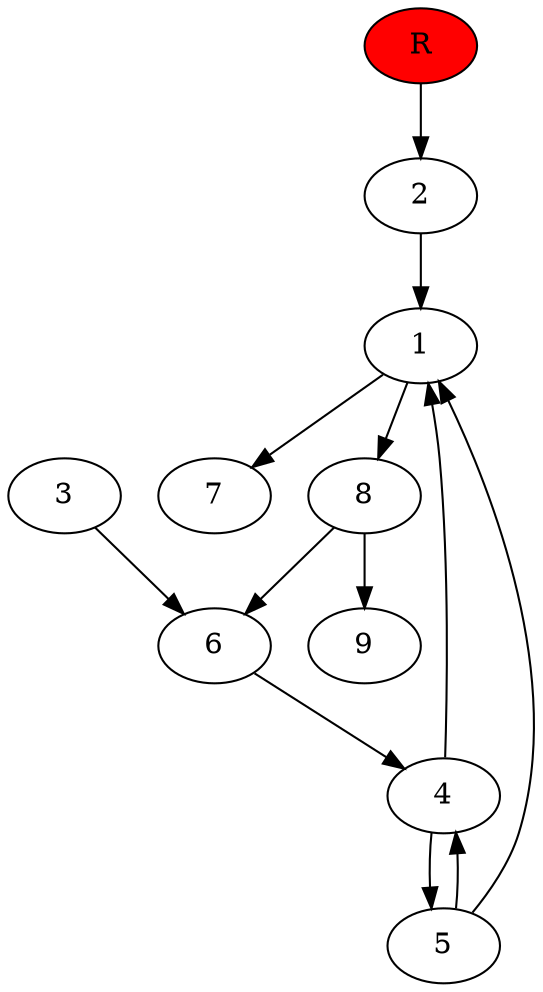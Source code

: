 digraph prb1031 {
	1
	2
	3
	4
	5
	6
	7
	8
	R [fillcolor="#ff0000" style=filled]
	1 -> 7
	1 -> 8
	2 -> 1
	3 -> 6
	4 -> 1
	4 -> 5
	5 -> 1
	5 -> 4
	6 -> 4
	8 -> 6
	8 -> 9
	R -> 2
}
